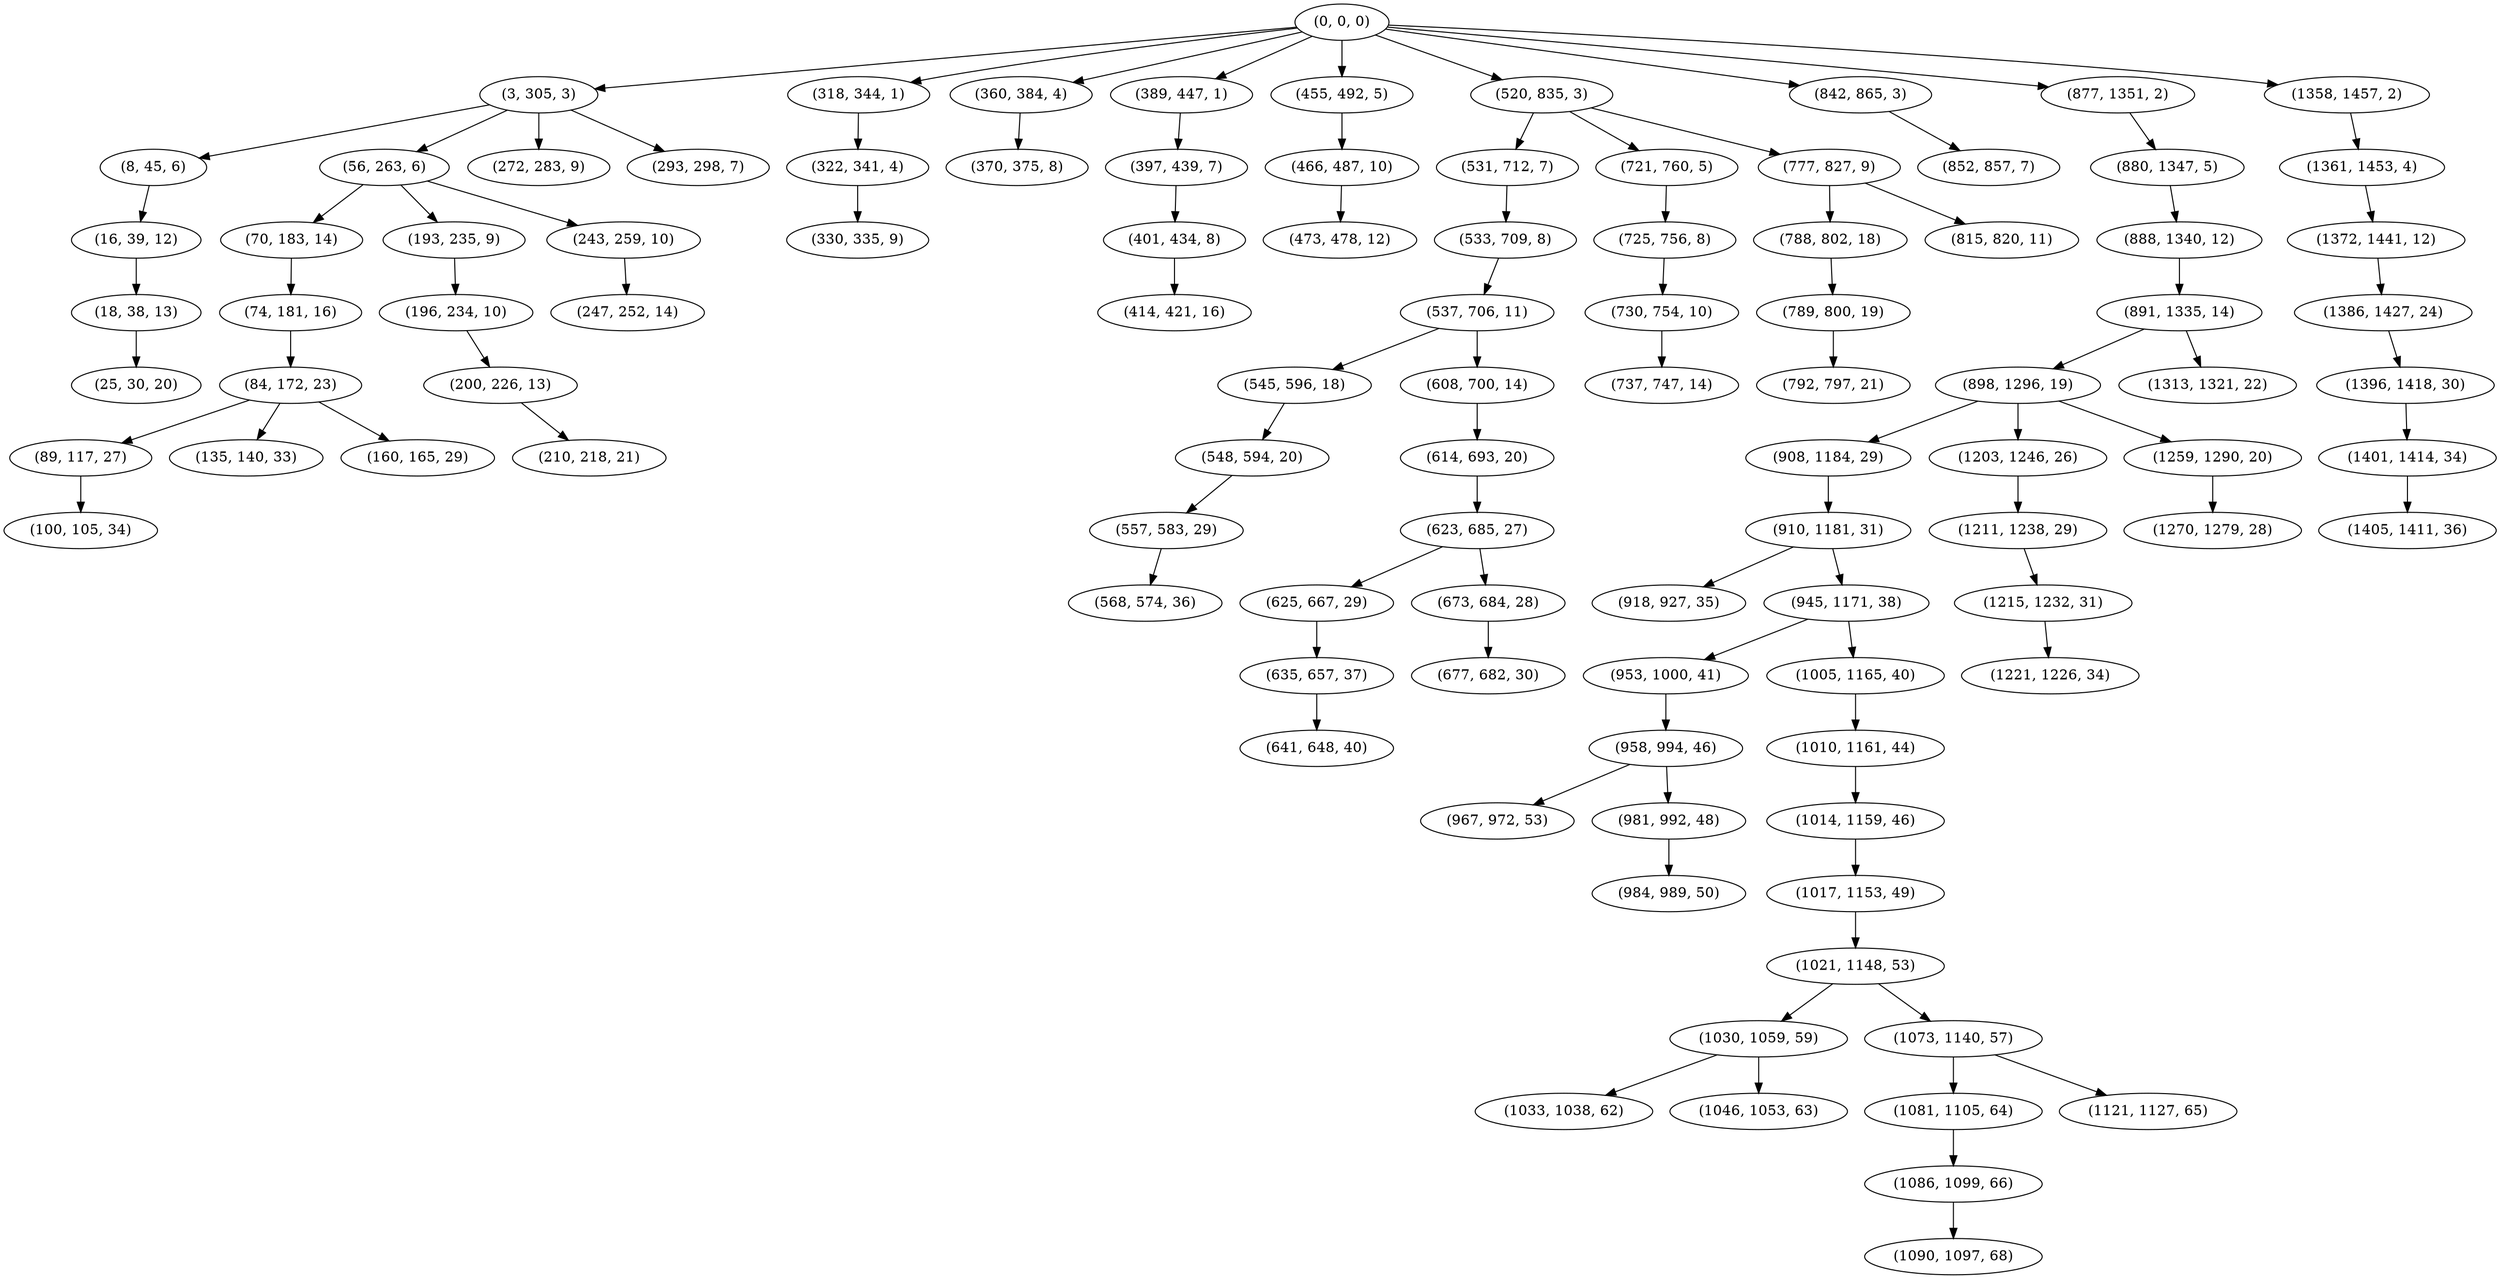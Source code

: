 digraph tree {
    "(0, 0, 0)";
    "(3, 305, 3)";
    "(8, 45, 6)";
    "(16, 39, 12)";
    "(18, 38, 13)";
    "(25, 30, 20)";
    "(56, 263, 6)";
    "(70, 183, 14)";
    "(74, 181, 16)";
    "(84, 172, 23)";
    "(89, 117, 27)";
    "(100, 105, 34)";
    "(135, 140, 33)";
    "(160, 165, 29)";
    "(193, 235, 9)";
    "(196, 234, 10)";
    "(200, 226, 13)";
    "(210, 218, 21)";
    "(243, 259, 10)";
    "(247, 252, 14)";
    "(272, 283, 9)";
    "(293, 298, 7)";
    "(318, 344, 1)";
    "(322, 341, 4)";
    "(330, 335, 9)";
    "(360, 384, 4)";
    "(370, 375, 8)";
    "(389, 447, 1)";
    "(397, 439, 7)";
    "(401, 434, 8)";
    "(414, 421, 16)";
    "(455, 492, 5)";
    "(466, 487, 10)";
    "(473, 478, 12)";
    "(520, 835, 3)";
    "(531, 712, 7)";
    "(533, 709, 8)";
    "(537, 706, 11)";
    "(545, 596, 18)";
    "(548, 594, 20)";
    "(557, 583, 29)";
    "(568, 574, 36)";
    "(608, 700, 14)";
    "(614, 693, 20)";
    "(623, 685, 27)";
    "(625, 667, 29)";
    "(635, 657, 37)";
    "(641, 648, 40)";
    "(673, 684, 28)";
    "(677, 682, 30)";
    "(721, 760, 5)";
    "(725, 756, 8)";
    "(730, 754, 10)";
    "(737, 747, 14)";
    "(777, 827, 9)";
    "(788, 802, 18)";
    "(789, 800, 19)";
    "(792, 797, 21)";
    "(815, 820, 11)";
    "(842, 865, 3)";
    "(852, 857, 7)";
    "(877, 1351, 2)";
    "(880, 1347, 5)";
    "(888, 1340, 12)";
    "(891, 1335, 14)";
    "(898, 1296, 19)";
    "(908, 1184, 29)";
    "(910, 1181, 31)";
    "(918, 927, 35)";
    "(945, 1171, 38)";
    "(953, 1000, 41)";
    "(958, 994, 46)";
    "(967, 972, 53)";
    "(981, 992, 48)";
    "(984, 989, 50)";
    "(1005, 1165, 40)";
    "(1010, 1161, 44)";
    "(1014, 1159, 46)";
    "(1017, 1153, 49)";
    "(1021, 1148, 53)";
    "(1030, 1059, 59)";
    "(1033, 1038, 62)";
    "(1046, 1053, 63)";
    "(1073, 1140, 57)";
    "(1081, 1105, 64)";
    "(1086, 1099, 66)";
    "(1090, 1097, 68)";
    "(1121, 1127, 65)";
    "(1203, 1246, 26)";
    "(1211, 1238, 29)";
    "(1215, 1232, 31)";
    "(1221, 1226, 34)";
    "(1259, 1290, 20)";
    "(1270, 1279, 28)";
    "(1313, 1321, 22)";
    "(1358, 1457, 2)";
    "(1361, 1453, 4)";
    "(1372, 1441, 12)";
    "(1386, 1427, 24)";
    "(1396, 1418, 30)";
    "(1401, 1414, 34)";
    "(1405, 1411, 36)";
    "(0, 0, 0)" -> "(3, 305, 3)";
    "(0, 0, 0)" -> "(318, 344, 1)";
    "(0, 0, 0)" -> "(360, 384, 4)";
    "(0, 0, 0)" -> "(389, 447, 1)";
    "(0, 0, 0)" -> "(455, 492, 5)";
    "(0, 0, 0)" -> "(520, 835, 3)";
    "(0, 0, 0)" -> "(842, 865, 3)";
    "(0, 0, 0)" -> "(877, 1351, 2)";
    "(0, 0, 0)" -> "(1358, 1457, 2)";
    "(3, 305, 3)" -> "(8, 45, 6)";
    "(3, 305, 3)" -> "(56, 263, 6)";
    "(3, 305, 3)" -> "(272, 283, 9)";
    "(3, 305, 3)" -> "(293, 298, 7)";
    "(8, 45, 6)" -> "(16, 39, 12)";
    "(16, 39, 12)" -> "(18, 38, 13)";
    "(18, 38, 13)" -> "(25, 30, 20)";
    "(56, 263, 6)" -> "(70, 183, 14)";
    "(56, 263, 6)" -> "(193, 235, 9)";
    "(56, 263, 6)" -> "(243, 259, 10)";
    "(70, 183, 14)" -> "(74, 181, 16)";
    "(74, 181, 16)" -> "(84, 172, 23)";
    "(84, 172, 23)" -> "(89, 117, 27)";
    "(84, 172, 23)" -> "(135, 140, 33)";
    "(84, 172, 23)" -> "(160, 165, 29)";
    "(89, 117, 27)" -> "(100, 105, 34)";
    "(193, 235, 9)" -> "(196, 234, 10)";
    "(196, 234, 10)" -> "(200, 226, 13)";
    "(200, 226, 13)" -> "(210, 218, 21)";
    "(243, 259, 10)" -> "(247, 252, 14)";
    "(318, 344, 1)" -> "(322, 341, 4)";
    "(322, 341, 4)" -> "(330, 335, 9)";
    "(360, 384, 4)" -> "(370, 375, 8)";
    "(389, 447, 1)" -> "(397, 439, 7)";
    "(397, 439, 7)" -> "(401, 434, 8)";
    "(401, 434, 8)" -> "(414, 421, 16)";
    "(455, 492, 5)" -> "(466, 487, 10)";
    "(466, 487, 10)" -> "(473, 478, 12)";
    "(520, 835, 3)" -> "(531, 712, 7)";
    "(520, 835, 3)" -> "(721, 760, 5)";
    "(520, 835, 3)" -> "(777, 827, 9)";
    "(531, 712, 7)" -> "(533, 709, 8)";
    "(533, 709, 8)" -> "(537, 706, 11)";
    "(537, 706, 11)" -> "(545, 596, 18)";
    "(537, 706, 11)" -> "(608, 700, 14)";
    "(545, 596, 18)" -> "(548, 594, 20)";
    "(548, 594, 20)" -> "(557, 583, 29)";
    "(557, 583, 29)" -> "(568, 574, 36)";
    "(608, 700, 14)" -> "(614, 693, 20)";
    "(614, 693, 20)" -> "(623, 685, 27)";
    "(623, 685, 27)" -> "(625, 667, 29)";
    "(623, 685, 27)" -> "(673, 684, 28)";
    "(625, 667, 29)" -> "(635, 657, 37)";
    "(635, 657, 37)" -> "(641, 648, 40)";
    "(673, 684, 28)" -> "(677, 682, 30)";
    "(721, 760, 5)" -> "(725, 756, 8)";
    "(725, 756, 8)" -> "(730, 754, 10)";
    "(730, 754, 10)" -> "(737, 747, 14)";
    "(777, 827, 9)" -> "(788, 802, 18)";
    "(777, 827, 9)" -> "(815, 820, 11)";
    "(788, 802, 18)" -> "(789, 800, 19)";
    "(789, 800, 19)" -> "(792, 797, 21)";
    "(842, 865, 3)" -> "(852, 857, 7)";
    "(877, 1351, 2)" -> "(880, 1347, 5)";
    "(880, 1347, 5)" -> "(888, 1340, 12)";
    "(888, 1340, 12)" -> "(891, 1335, 14)";
    "(891, 1335, 14)" -> "(898, 1296, 19)";
    "(891, 1335, 14)" -> "(1313, 1321, 22)";
    "(898, 1296, 19)" -> "(908, 1184, 29)";
    "(898, 1296, 19)" -> "(1203, 1246, 26)";
    "(898, 1296, 19)" -> "(1259, 1290, 20)";
    "(908, 1184, 29)" -> "(910, 1181, 31)";
    "(910, 1181, 31)" -> "(918, 927, 35)";
    "(910, 1181, 31)" -> "(945, 1171, 38)";
    "(945, 1171, 38)" -> "(953, 1000, 41)";
    "(945, 1171, 38)" -> "(1005, 1165, 40)";
    "(953, 1000, 41)" -> "(958, 994, 46)";
    "(958, 994, 46)" -> "(967, 972, 53)";
    "(958, 994, 46)" -> "(981, 992, 48)";
    "(981, 992, 48)" -> "(984, 989, 50)";
    "(1005, 1165, 40)" -> "(1010, 1161, 44)";
    "(1010, 1161, 44)" -> "(1014, 1159, 46)";
    "(1014, 1159, 46)" -> "(1017, 1153, 49)";
    "(1017, 1153, 49)" -> "(1021, 1148, 53)";
    "(1021, 1148, 53)" -> "(1030, 1059, 59)";
    "(1021, 1148, 53)" -> "(1073, 1140, 57)";
    "(1030, 1059, 59)" -> "(1033, 1038, 62)";
    "(1030, 1059, 59)" -> "(1046, 1053, 63)";
    "(1073, 1140, 57)" -> "(1081, 1105, 64)";
    "(1073, 1140, 57)" -> "(1121, 1127, 65)";
    "(1081, 1105, 64)" -> "(1086, 1099, 66)";
    "(1086, 1099, 66)" -> "(1090, 1097, 68)";
    "(1203, 1246, 26)" -> "(1211, 1238, 29)";
    "(1211, 1238, 29)" -> "(1215, 1232, 31)";
    "(1215, 1232, 31)" -> "(1221, 1226, 34)";
    "(1259, 1290, 20)" -> "(1270, 1279, 28)";
    "(1358, 1457, 2)" -> "(1361, 1453, 4)";
    "(1361, 1453, 4)" -> "(1372, 1441, 12)";
    "(1372, 1441, 12)" -> "(1386, 1427, 24)";
    "(1386, 1427, 24)" -> "(1396, 1418, 30)";
    "(1396, 1418, 30)" -> "(1401, 1414, 34)";
    "(1401, 1414, 34)" -> "(1405, 1411, 36)";
}
